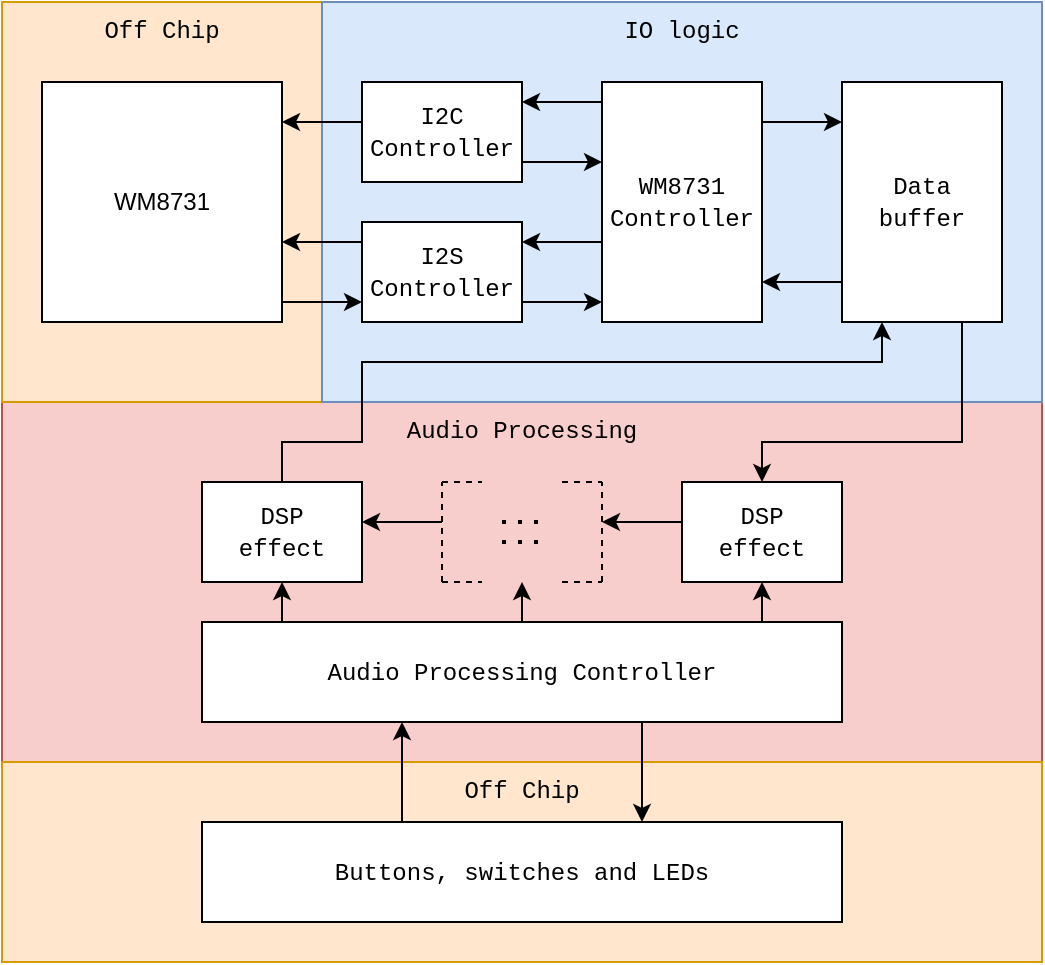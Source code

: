 <mxfile version="21.2.1" type="google">
  <diagram name="Page-1" id="Wp3UCEY6sMAW7UNoJPht">
    <mxGraphModel grid="1" page="1" gridSize="10" guides="0" tooltips="1" connect="0" arrows="0" fold="1" pageScale="1" pageWidth="1169" pageHeight="827" math="0" shadow="0">
      <root>
        <mxCell id="0" />
        <mxCell id="1" parent="0" />
        <mxCell id="0myisMiNzOdMd8j1Il_z-14" value="&lt;font face=&quot;Courier New&quot;&gt;Audio Processing&lt;/font&gt;" style="rounded=0;whiteSpace=wrap;html=1;fillColor=#f8cecc;strokeColor=#b85450;align=center;horizontal=1;verticalAlign=top;" vertex="1" parent="1">
          <mxGeometry x="40" y="-600" width="520" height="180" as="geometry" />
        </mxCell>
        <mxCell id="0myisMiNzOdMd8j1Il_z-13" value="&lt;font face=&quot;Courier New&quot;&gt;Off Chip&lt;/font&gt;" style="rounded=0;whiteSpace=wrap;html=1;fillColor=#ffe6cc;strokeColor=#d79b00;align=center;horizontal=1;verticalAlign=top;" vertex="1" parent="1">
          <mxGeometry x="40" y="-800" width="160" height="200" as="geometry" />
        </mxCell>
        <mxCell id="0myisMiNzOdMd8j1Il_z-12" value="&lt;div&gt;&lt;font face=&quot;Courier New&quot;&gt;IO logic&lt;br&gt;&lt;/font&gt;&lt;/div&gt;" style="rounded=0;whiteSpace=wrap;html=1;fillColor=#dae8fc;strokeColor=#6c8ebf;align=center;horizontal=1;verticalAlign=top;gradientColor=none;" vertex="1" parent="1">
          <mxGeometry x="200" y="-800" width="360" height="200" as="geometry" />
        </mxCell>
        <mxCell id="fcByMU2qXlWxSOUXxyfU-3" value="&lt;div&gt;&lt;font face=&quot;Courier New&quot;&gt;WM8731&lt;/font&gt;&lt;/div&gt;&lt;div&gt;&lt;font face=&quot;Courier New&quot;&gt;Controller&lt;br&gt;&lt;/font&gt;&lt;/div&gt;" style="rounded=0;whiteSpace=wrap;html=1;" vertex="1" parent="1">
          <mxGeometry x="340" y="-760" width="80" height="120" as="geometry" />
        </mxCell>
        <mxCell id="haUEbt-0j-Ar7rT039Ak-13" value="&lt;div&gt;&lt;font face=&quot;Courier New&quot;&gt;I2C&lt;/font&gt;&lt;/div&gt;&lt;div&gt;&lt;font face=&quot;Courier New&quot;&gt;Controller&lt;br&gt;&lt;/font&gt;&lt;/div&gt;" style="rounded=0;whiteSpace=wrap;html=1;" vertex="1" parent="1">
          <mxGeometry x="220" y="-760" width="80" height="50" as="geometry" />
        </mxCell>
        <mxCell id="0myisMiNzOdMd8j1Il_z-1" value="&lt;div&gt;&lt;font face=&quot;Courier New&quot;&gt;I2S&lt;/font&gt;&lt;/div&gt;&lt;div&gt;&lt;font face=&quot;Courier New&quot;&gt;Controller&lt;br&gt;&lt;/font&gt;&lt;/div&gt;" style="rounded=0;whiteSpace=wrap;html=1;" vertex="1" parent="1">
          <mxGeometry x="220" y="-690" width="80" height="50" as="geometry" />
        </mxCell>
        <mxCell id="0myisMiNzOdMd8j1Il_z-2" value="WM8731" style="rounded=0;whiteSpace=wrap;html=1;" vertex="1" parent="1">
          <mxGeometry x="60" y="-760" width="120" height="120" as="geometry" />
        </mxCell>
        <mxCell id="0myisMiNzOdMd8j1Il_z-3" value="" style="endArrow=classic;html=1;rounded=0;" edge="1" parent="1">
          <mxGeometry width="50" height="50" relative="1" as="geometry">
            <mxPoint x="220" y="-740" as="sourcePoint" />
            <mxPoint x="180" y="-740" as="targetPoint" />
          </mxGeometry>
        </mxCell>
        <mxCell id="0myisMiNzOdMd8j1Il_z-4" value="" style="endArrow=classic;html=1;rounded=0;" edge="1" parent="1">
          <mxGeometry width="50" height="50" relative="1" as="geometry">
            <mxPoint x="220" y="-680" as="sourcePoint" />
            <mxPoint x="180" y="-680" as="targetPoint" />
          </mxGeometry>
        </mxCell>
        <mxCell id="0myisMiNzOdMd8j1Il_z-5" value="" style="endArrow=classic;html=1;rounded=0;" edge="1" parent="1">
          <mxGeometry width="50" height="50" relative="1" as="geometry">
            <mxPoint x="180" y="-650" as="sourcePoint" />
            <mxPoint x="220" y="-650" as="targetPoint" />
          </mxGeometry>
        </mxCell>
        <mxCell id="0myisMiNzOdMd8j1Il_z-6" value="" style="endArrow=classic;html=1;rounded=0;" edge="1" parent="1">
          <mxGeometry width="50" height="50" relative="1" as="geometry">
            <mxPoint x="340" y="-750" as="sourcePoint" />
            <mxPoint x="300" y="-750" as="targetPoint" />
          </mxGeometry>
        </mxCell>
        <mxCell id="0myisMiNzOdMd8j1Il_z-7" value="" style="endArrow=classic;html=1;rounded=0;" edge="1" parent="1">
          <mxGeometry width="50" height="50" relative="1" as="geometry">
            <mxPoint x="300" y="-720" as="sourcePoint" />
            <mxPoint x="340" y="-720" as="targetPoint" />
          </mxGeometry>
        </mxCell>
        <mxCell id="0myisMiNzOdMd8j1Il_z-8" value="" style="endArrow=classic;html=1;rounded=0;" edge="1" parent="1">
          <mxGeometry width="50" height="50" relative="1" as="geometry">
            <mxPoint x="300" y="-650" as="sourcePoint" />
            <mxPoint x="340" y="-650" as="targetPoint" />
          </mxGeometry>
        </mxCell>
        <mxCell id="0myisMiNzOdMd8j1Il_z-9" value="" style="endArrow=classic;html=1;rounded=0;" edge="1" parent="1">
          <mxGeometry width="50" height="50" relative="1" as="geometry">
            <mxPoint x="340" y="-680" as="sourcePoint" />
            <mxPoint x="300" y="-680" as="targetPoint" />
          </mxGeometry>
        </mxCell>
        <mxCell id="0myisMiNzOdMd8j1Il_z-10" value="&lt;font face=&quot;Courier New&quot;&gt;Data buffer&lt;/font&gt;" style="rounded=0;whiteSpace=wrap;html=1;" vertex="1" parent="1">
          <mxGeometry x="460" y="-760" width="80" height="120" as="geometry" />
        </mxCell>
        <mxCell id="0myisMiNzOdMd8j1Il_z-11" value="" style="endArrow=classic;html=1;rounded=0;" edge="1" parent="1">
          <mxGeometry width="50" height="50" relative="1" as="geometry">
            <mxPoint x="420" y="-740" as="sourcePoint" />
            <mxPoint x="460" y="-740" as="targetPoint" />
          </mxGeometry>
        </mxCell>
        <mxCell id="0myisMiNzOdMd8j1Il_z-15" value="&lt;font face=&quot;Courier New&quot;&gt;Audio Processing Controller&lt;br&gt;&lt;/font&gt;" style="rounded=0;whiteSpace=wrap;html=1;" vertex="1" parent="1">
          <mxGeometry x="140" y="-490" width="320" height="50" as="geometry" />
        </mxCell>
        <mxCell id="0myisMiNzOdMd8j1Il_z-16" value="&lt;div&gt;&lt;font face=&quot;Courier New&quot;&gt;DSP&lt;/font&gt;&lt;/div&gt;&lt;div&gt;&lt;font face=&quot;Courier New&quot;&gt;effect&lt;/font&gt;&lt;/div&gt;" style="rounded=0;whiteSpace=wrap;html=1;" vertex="1" parent="1">
          <mxGeometry x="140" y="-560" width="80" height="50" as="geometry" />
        </mxCell>
        <mxCell id="0myisMiNzOdMd8j1Il_z-18" value="&lt;div&gt;&lt;font face=&quot;Courier New&quot;&gt;DSP&lt;/font&gt;&lt;/div&gt;&lt;div&gt;&lt;font face=&quot;Courier New&quot;&gt;effect&lt;/font&gt;&lt;/div&gt;" style="rounded=0;whiteSpace=wrap;html=1;" vertex="1" parent="1">
          <mxGeometry x="380" y="-560" width="80" height="50" as="geometry" />
        </mxCell>
        <mxCell id="0myisMiNzOdMd8j1Il_z-24" value="" style="endArrow=none;dashed=1;html=1;rounded=0;" edge="1" parent="1">
          <mxGeometry width="50" height="50" relative="1" as="geometry">
            <mxPoint x="260" y="-510" as="sourcePoint" />
            <mxPoint x="260" y="-560" as="targetPoint" />
          </mxGeometry>
        </mxCell>
        <mxCell id="0myisMiNzOdMd8j1Il_z-25" value="" style="endArrow=none;dashed=1;html=1;rounded=0;" edge="1" parent="1">
          <mxGeometry width="50" height="50" relative="1" as="geometry">
            <mxPoint x="340" y="-510" as="sourcePoint" />
            <mxPoint x="340" y="-560" as="targetPoint" />
          </mxGeometry>
        </mxCell>
        <mxCell id="0myisMiNzOdMd8j1Il_z-26" value="" style="endArrow=none;dashed=1;html=1;rounded=0;" edge="1" parent="1">
          <mxGeometry width="50" height="50" relative="1" as="geometry">
            <mxPoint x="260" y="-560" as="sourcePoint" />
            <mxPoint x="280" y="-560" as="targetPoint" />
          </mxGeometry>
        </mxCell>
        <mxCell id="0myisMiNzOdMd8j1Il_z-27" value="" style="endArrow=none;dashed=1;html=1;rounded=0;" edge="1" parent="1">
          <mxGeometry width="50" height="50" relative="1" as="geometry">
            <mxPoint x="260" y="-510" as="sourcePoint" />
            <mxPoint x="280" y="-510" as="targetPoint" />
          </mxGeometry>
        </mxCell>
        <mxCell id="0myisMiNzOdMd8j1Il_z-28" value="" style="endArrow=none;dashed=1;html=1;rounded=0;" edge="1" parent="1">
          <mxGeometry width="50" height="50" relative="1" as="geometry">
            <mxPoint x="320" y="-560" as="sourcePoint" />
            <mxPoint x="340" y="-560" as="targetPoint" />
          </mxGeometry>
        </mxCell>
        <mxCell id="0myisMiNzOdMd8j1Il_z-29" value="" style="endArrow=none;dashed=1;html=1;rounded=0;" edge="1" parent="1">
          <mxGeometry width="50" height="50" relative="1" as="geometry">
            <mxPoint x="320" y="-510" as="sourcePoint" />
            <mxPoint x="340" y="-510" as="targetPoint" />
          </mxGeometry>
        </mxCell>
        <mxCell id="SdcnF5iKiR3bTwyRha22-1" value="" style="endArrow=classic;html=1;rounded=0;" edge="1" parent="1">
          <mxGeometry width="50" height="50" relative="1" as="geometry">
            <mxPoint x="180" y="-490" as="sourcePoint" />
            <mxPoint x="180" y="-510" as="targetPoint" />
          </mxGeometry>
        </mxCell>
        <mxCell id="SdcnF5iKiR3bTwyRha22-2" value="" style="endArrow=classic;html=1;rounded=0;" edge="1" parent="1">
          <mxGeometry width="50" height="50" relative="1" as="geometry">
            <mxPoint x="420" y="-490" as="sourcePoint" />
            <mxPoint x="420" y="-510" as="targetPoint" />
          </mxGeometry>
        </mxCell>
        <mxCell id="SdcnF5iKiR3bTwyRha22-3" value="" style="endArrow=classic;html=1;rounded=0;" edge="1" parent="1">
          <mxGeometry width="50" height="50" relative="1" as="geometry">
            <mxPoint x="300" y="-490" as="sourcePoint" />
            <mxPoint x="300" y="-510" as="targetPoint" />
          </mxGeometry>
        </mxCell>
        <mxCell id="SdcnF5iKiR3bTwyRha22-4" value="" style="endArrow=none;dashed=1;html=1;dashPattern=1 3;strokeWidth=2;rounded=0;" edge="1" parent="1">
          <mxGeometry width="50" height="50" relative="1" as="geometry">
            <mxPoint x="290" y="-540" as="sourcePoint" />
            <mxPoint x="310" y="-540" as="targetPoint" />
          </mxGeometry>
        </mxCell>
        <mxCell id="SdcnF5iKiR3bTwyRha22-5" value="" style="endArrow=none;dashed=1;html=1;dashPattern=1 3;strokeWidth=2;rounded=0;" edge="1" parent="1">
          <mxGeometry width="50" height="50" relative="1" as="geometry">
            <mxPoint x="290" y="-530" as="sourcePoint" />
            <mxPoint x="310" y="-530" as="targetPoint" />
          </mxGeometry>
        </mxCell>
        <mxCell id="SdcnF5iKiR3bTwyRha22-8" value="" style="endArrow=classic;html=1;rounded=0;" edge="1" parent="1">
          <mxGeometry width="50" height="50" relative="1" as="geometry">
            <mxPoint x="460" y="-660" as="sourcePoint" />
            <mxPoint x="420" y="-660" as="targetPoint" />
          </mxGeometry>
        </mxCell>
        <mxCell id="SdcnF5iKiR3bTwyRha22-9" value="" style="endArrow=classic;html=1;rounded=0;" edge="1" parent="1">
          <mxGeometry width="50" height="50" relative="1" as="geometry">
            <mxPoint x="520" y="-640" as="sourcePoint" />
            <mxPoint x="420" y="-560" as="targetPoint" />
            <Array as="points">
              <mxPoint x="520" y="-580" />
              <mxPoint x="420" y="-580" />
            </Array>
          </mxGeometry>
        </mxCell>
        <mxCell id="SdcnF5iKiR3bTwyRha22-10" value="" style="endArrow=classic;html=1;rounded=0;" edge="1" parent="1">
          <mxGeometry width="50" height="50" relative="1" as="geometry">
            <mxPoint x="380" y="-540" as="sourcePoint" />
            <mxPoint x="340" y="-540" as="targetPoint" />
          </mxGeometry>
        </mxCell>
        <mxCell id="SdcnF5iKiR3bTwyRha22-11" value="" style="endArrow=classic;html=1;rounded=0;" edge="1" parent="1">
          <mxGeometry width="50" height="50" relative="1" as="geometry">
            <mxPoint x="260" y="-540" as="sourcePoint" />
            <mxPoint x="220" y="-540" as="targetPoint" />
          </mxGeometry>
        </mxCell>
        <mxCell id="SdcnF5iKiR3bTwyRha22-13" value="" style="endArrow=classic;html=1;rounded=0;" edge="1" parent="1">
          <mxGeometry width="50" height="50" relative="1" as="geometry">
            <mxPoint x="180" y="-560" as="sourcePoint" />
            <mxPoint x="480" y="-640" as="targetPoint" />
            <Array as="points">
              <mxPoint x="180" y="-580" />
              <mxPoint x="220" y="-580" />
              <mxPoint x="220" y="-620" />
              <mxPoint x="480" y="-620" />
            </Array>
          </mxGeometry>
        </mxCell>
        <mxCell id="4Lwxvqnd5h2wEKe_CcZi-1" value="&lt;font face=&quot;Courier New&quot;&gt;Off Chip&lt;/font&gt;" style="rounded=0;whiteSpace=wrap;html=1;fillColor=#ffe6cc;strokeColor=#d79b00;align=center;horizontal=1;verticalAlign=top;" vertex="1" parent="1">
          <mxGeometry x="40" y="-420" width="520" height="100" as="geometry" />
        </mxCell>
        <mxCell id="4Lwxvqnd5h2wEKe_CcZi-2" value="&lt;font face=&quot;Courier New&quot;&gt;Buttons, switches and LEDs&lt;br&gt;&lt;/font&gt;" style="rounded=0;whiteSpace=wrap;html=1;" vertex="1" parent="1">
          <mxGeometry x="140" y="-390" width="320" height="50" as="geometry" />
        </mxCell>
        <mxCell id="4Lwxvqnd5h2wEKe_CcZi-3" value="" style="endArrow=classic;html=1;rounded=0;" edge="1" parent="1">
          <mxGeometry width="50" height="50" relative="1" as="geometry">
            <mxPoint x="360" y="-440" as="sourcePoint" />
            <mxPoint x="360" y="-390" as="targetPoint" />
          </mxGeometry>
        </mxCell>
        <mxCell id="4Lwxvqnd5h2wEKe_CcZi-4" value="" style="endArrow=classic;html=1;rounded=0;" edge="1" parent="1">
          <mxGeometry width="50" height="50" relative="1" as="geometry">
            <mxPoint x="240" y="-390" as="sourcePoint" />
            <mxPoint x="240" y="-440" as="targetPoint" />
          </mxGeometry>
        </mxCell>
      </root>
    </mxGraphModel>
  </diagram>
</mxfile>
